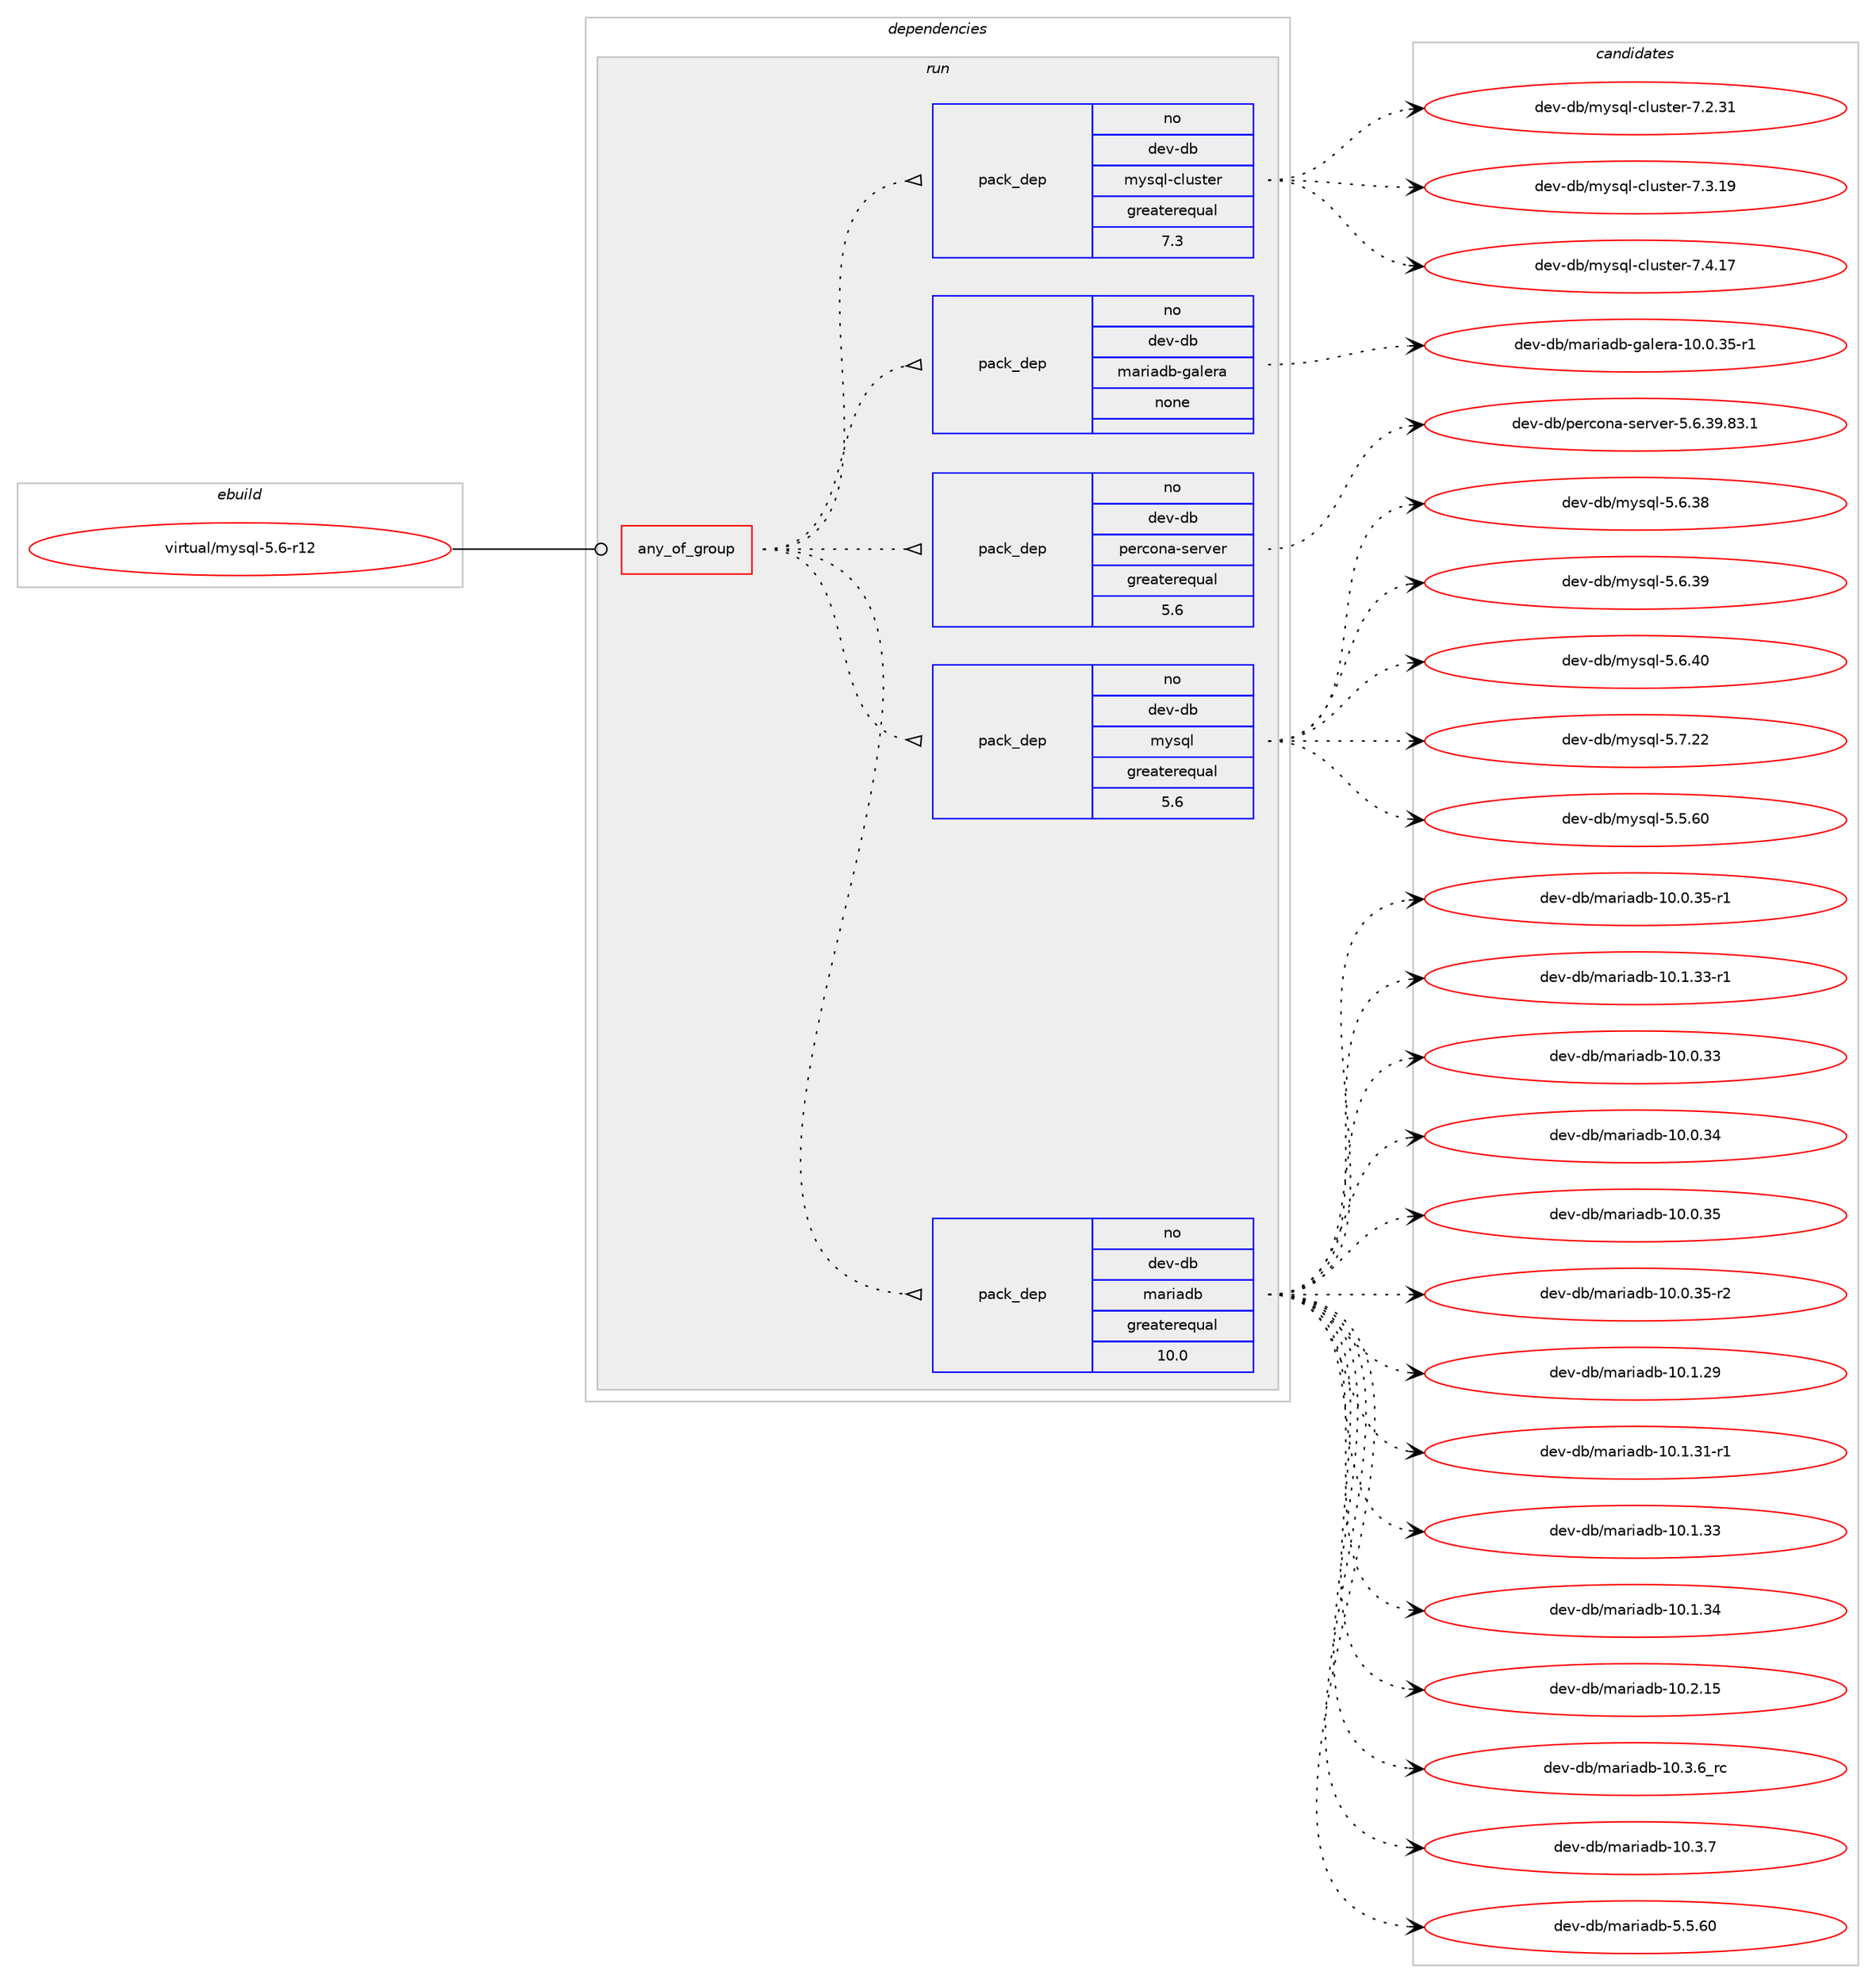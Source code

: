 digraph prolog {

# *************
# Graph options
# *************

newrank=true;
concentrate=true;
compound=true;
graph [rankdir=LR,fontname=Helvetica,fontsize=10,ranksep=1.5];#, ranksep=2.5, nodesep=0.2];
edge  [arrowhead=vee];
node  [fontname=Helvetica,fontsize=10];

# **********
# The ebuild
# **********

subgraph cluster_leftcol {
color=gray;
rank=same;
label=<<i>ebuild</i>>;
id [label="virtual/mysql-5.6-r12", color=red, width=4, href="../virtual/mysql-5.6-r12.svg"];
}

# ****************
# The dependencies
# ****************

subgraph cluster_midcol {
color=gray;
label=<<i>dependencies</i>>;
subgraph cluster_compile {
fillcolor="#eeeeee";
style=filled;
label=<<i>compile</i>>;
}
subgraph cluster_compileandrun {
fillcolor="#eeeeee";
style=filled;
label=<<i>compile and run</i>>;
}
subgraph cluster_run {
fillcolor="#eeeeee";
style=filled;
label=<<i>run</i>>;
subgraph any82 {
dependency7652 [label=<<TABLE BORDER="0" CELLBORDER="1" CELLSPACING="0" CELLPADDING="4"><TR><TD CELLPADDING="10">any_of_group</TD></TR></TABLE>>, shape=none, color=red];subgraph pack5971 {
dependency7653 [label=<<TABLE BORDER="0" CELLBORDER="1" CELLSPACING="0" CELLPADDING="4" WIDTH="220"><TR><TD ROWSPAN="6" CELLPADDING="30">pack_dep</TD></TR><TR><TD WIDTH="110">no</TD></TR><TR><TD>dev-db</TD></TR><TR><TD>mariadb</TD></TR><TR><TD>greaterequal</TD></TR><TR><TD>10.0</TD></TR></TABLE>>, shape=none, color=blue];
}
dependency7652:e -> dependency7653:w [weight=20,style="dotted",arrowhead="oinv"];
subgraph pack5972 {
dependency7654 [label=<<TABLE BORDER="0" CELLBORDER="1" CELLSPACING="0" CELLPADDING="4" WIDTH="220"><TR><TD ROWSPAN="6" CELLPADDING="30">pack_dep</TD></TR><TR><TD WIDTH="110">no</TD></TR><TR><TD>dev-db</TD></TR><TR><TD>mysql</TD></TR><TR><TD>greaterequal</TD></TR><TR><TD>5.6</TD></TR></TABLE>>, shape=none, color=blue];
}
dependency7652:e -> dependency7654:w [weight=20,style="dotted",arrowhead="oinv"];
subgraph pack5973 {
dependency7655 [label=<<TABLE BORDER="0" CELLBORDER="1" CELLSPACING="0" CELLPADDING="4" WIDTH="220"><TR><TD ROWSPAN="6" CELLPADDING="30">pack_dep</TD></TR><TR><TD WIDTH="110">no</TD></TR><TR><TD>dev-db</TD></TR><TR><TD>percona-server</TD></TR><TR><TD>greaterequal</TD></TR><TR><TD>5.6</TD></TR></TABLE>>, shape=none, color=blue];
}
dependency7652:e -> dependency7655:w [weight=20,style="dotted",arrowhead="oinv"];
subgraph pack5974 {
dependency7656 [label=<<TABLE BORDER="0" CELLBORDER="1" CELLSPACING="0" CELLPADDING="4" WIDTH="220"><TR><TD ROWSPAN="6" CELLPADDING="30">pack_dep</TD></TR><TR><TD WIDTH="110">no</TD></TR><TR><TD>dev-db</TD></TR><TR><TD>mariadb-galera</TD></TR><TR><TD>none</TD></TR><TR><TD></TD></TR></TABLE>>, shape=none, color=blue];
}
dependency7652:e -> dependency7656:w [weight=20,style="dotted",arrowhead="oinv"];
subgraph pack5975 {
dependency7657 [label=<<TABLE BORDER="0" CELLBORDER="1" CELLSPACING="0" CELLPADDING="4" WIDTH="220"><TR><TD ROWSPAN="6" CELLPADDING="30">pack_dep</TD></TR><TR><TD WIDTH="110">no</TD></TR><TR><TD>dev-db</TD></TR><TR><TD>mysql-cluster</TD></TR><TR><TD>greaterequal</TD></TR><TR><TD>7.3</TD></TR></TABLE>>, shape=none, color=blue];
}
dependency7652:e -> dependency7657:w [weight=20,style="dotted",arrowhead="oinv"];
}
id:e -> dependency7652:w [weight=20,style="solid",arrowhead="odot"];
}
}

# **************
# The candidates
# **************

subgraph cluster_choices {
rank=same;
color=gray;
label=<<i>candidates</i>>;

subgraph choice5971 {
color=black;
nodesep=1;
choice10010111845100984710997114105971009845494846484651534511449 [label="dev-db/mariadb-10.0.35-r1", color=red, width=4,href="../dev-db/mariadb-10.0.35-r1.svg"];
choice10010111845100984710997114105971009845494846494651514511449 [label="dev-db/mariadb-10.1.33-r1", color=red, width=4,href="../dev-db/mariadb-10.1.33-r1.svg"];
choice1001011184510098471099711410597100984549484648465151 [label="dev-db/mariadb-10.0.33", color=red, width=4,href="../dev-db/mariadb-10.0.33.svg"];
choice1001011184510098471099711410597100984549484648465152 [label="dev-db/mariadb-10.0.34", color=red, width=4,href="../dev-db/mariadb-10.0.34.svg"];
choice1001011184510098471099711410597100984549484648465153 [label="dev-db/mariadb-10.0.35", color=red, width=4,href="../dev-db/mariadb-10.0.35.svg"];
choice10010111845100984710997114105971009845494846484651534511450 [label="dev-db/mariadb-10.0.35-r2", color=red, width=4,href="../dev-db/mariadb-10.0.35-r2.svg"];
choice1001011184510098471099711410597100984549484649465057 [label="dev-db/mariadb-10.1.29", color=red, width=4,href="../dev-db/mariadb-10.1.29.svg"];
choice10010111845100984710997114105971009845494846494651494511449 [label="dev-db/mariadb-10.1.31-r1", color=red, width=4,href="../dev-db/mariadb-10.1.31-r1.svg"];
choice1001011184510098471099711410597100984549484649465151 [label="dev-db/mariadb-10.1.33", color=red, width=4,href="../dev-db/mariadb-10.1.33.svg"];
choice1001011184510098471099711410597100984549484649465152 [label="dev-db/mariadb-10.1.34", color=red, width=4,href="../dev-db/mariadb-10.1.34.svg"];
choice1001011184510098471099711410597100984549484650464953 [label="dev-db/mariadb-10.2.15", color=red, width=4,href="../dev-db/mariadb-10.2.15.svg"];
choice100101118451009847109971141059710098454948465146549511499 [label="dev-db/mariadb-10.3.6_rc", color=red, width=4,href="../dev-db/mariadb-10.3.6_rc.svg"];
choice10010111845100984710997114105971009845494846514655 [label="dev-db/mariadb-10.3.7", color=red, width=4,href="../dev-db/mariadb-10.3.7.svg"];
choice10010111845100984710997114105971009845534653465448 [label="dev-db/mariadb-5.5.60", color=red, width=4,href="../dev-db/mariadb-5.5.60.svg"];
dependency7653:e -> choice10010111845100984710997114105971009845494846484651534511449:w [style=dotted,weight="100"];
dependency7653:e -> choice10010111845100984710997114105971009845494846494651514511449:w [style=dotted,weight="100"];
dependency7653:e -> choice1001011184510098471099711410597100984549484648465151:w [style=dotted,weight="100"];
dependency7653:e -> choice1001011184510098471099711410597100984549484648465152:w [style=dotted,weight="100"];
dependency7653:e -> choice1001011184510098471099711410597100984549484648465153:w [style=dotted,weight="100"];
dependency7653:e -> choice10010111845100984710997114105971009845494846484651534511450:w [style=dotted,weight="100"];
dependency7653:e -> choice1001011184510098471099711410597100984549484649465057:w [style=dotted,weight="100"];
dependency7653:e -> choice10010111845100984710997114105971009845494846494651494511449:w [style=dotted,weight="100"];
dependency7653:e -> choice1001011184510098471099711410597100984549484649465151:w [style=dotted,weight="100"];
dependency7653:e -> choice1001011184510098471099711410597100984549484649465152:w [style=dotted,weight="100"];
dependency7653:e -> choice1001011184510098471099711410597100984549484650464953:w [style=dotted,weight="100"];
dependency7653:e -> choice100101118451009847109971141059710098454948465146549511499:w [style=dotted,weight="100"];
dependency7653:e -> choice10010111845100984710997114105971009845494846514655:w [style=dotted,weight="100"];
dependency7653:e -> choice10010111845100984710997114105971009845534653465448:w [style=dotted,weight="100"];
}
subgraph choice5972 {
color=black;
nodesep=1;
choice10010111845100984710912111511310845534653465448 [label="dev-db/mysql-5.5.60", color=red, width=4,href="../dev-db/mysql-5.5.60.svg"];
choice10010111845100984710912111511310845534654465156 [label="dev-db/mysql-5.6.38", color=red, width=4,href="../dev-db/mysql-5.6.38.svg"];
choice10010111845100984710912111511310845534654465157 [label="dev-db/mysql-5.6.39", color=red, width=4,href="../dev-db/mysql-5.6.39.svg"];
choice10010111845100984710912111511310845534654465248 [label="dev-db/mysql-5.6.40", color=red, width=4,href="../dev-db/mysql-5.6.40.svg"];
choice10010111845100984710912111511310845534655465050 [label="dev-db/mysql-5.7.22", color=red, width=4,href="../dev-db/mysql-5.7.22.svg"];
dependency7654:e -> choice10010111845100984710912111511310845534653465448:w [style=dotted,weight="100"];
dependency7654:e -> choice10010111845100984710912111511310845534654465156:w [style=dotted,weight="100"];
dependency7654:e -> choice10010111845100984710912111511310845534654465157:w [style=dotted,weight="100"];
dependency7654:e -> choice10010111845100984710912111511310845534654465248:w [style=dotted,weight="100"];
dependency7654:e -> choice10010111845100984710912111511310845534655465050:w [style=dotted,weight="100"];
}
subgraph choice5973 {
color=black;
nodesep=1;
choice100101118451009847112101114991111109745115101114118101114455346544651574656514649 [label="dev-db/percona-server-5.6.39.83.1", color=red, width=4,href="../dev-db/percona-server-5.6.39.83.1.svg"];
dependency7655:e -> choice100101118451009847112101114991111109745115101114118101114455346544651574656514649:w [style=dotted,weight="100"];
}
subgraph choice5974 {
color=black;
nodesep=1;
choice10010111845100984710997114105971009845103971081011149745494846484651534511449 [label="dev-db/mariadb-galera-10.0.35-r1", color=red, width=4,href="../dev-db/mariadb-galera-10.0.35-r1.svg"];
dependency7656:e -> choice10010111845100984710997114105971009845103971081011149745494846484651534511449:w [style=dotted,weight="100"];
}
subgraph choice5975 {
color=black;
nodesep=1;
choice100101118451009847109121115113108459910811711511610111445554650465149 [label="dev-db/mysql-cluster-7.2.31", color=red, width=4,href="../dev-db/mysql-cluster-7.2.31.svg"];
choice100101118451009847109121115113108459910811711511610111445554651464957 [label="dev-db/mysql-cluster-7.3.19", color=red, width=4,href="../dev-db/mysql-cluster-7.3.19.svg"];
choice100101118451009847109121115113108459910811711511610111445554652464955 [label="dev-db/mysql-cluster-7.4.17", color=red, width=4,href="../dev-db/mysql-cluster-7.4.17.svg"];
dependency7657:e -> choice100101118451009847109121115113108459910811711511610111445554650465149:w [style=dotted,weight="100"];
dependency7657:e -> choice100101118451009847109121115113108459910811711511610111445554651464957:w [style=dotted,weight="100"];
dependency7657:e -> choice100101118451009847109121115113108459910811711511610111445554652464955:w [style=dotted,weight="100"];
}
}

}
